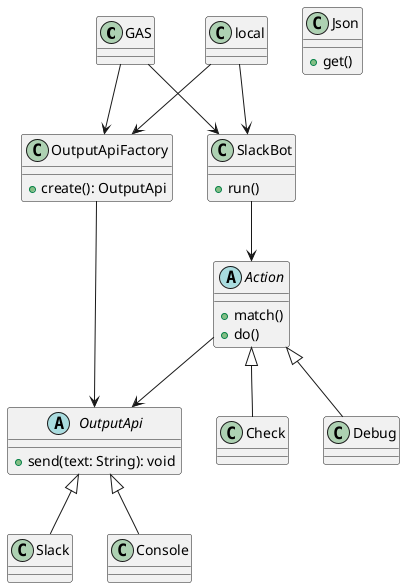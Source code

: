 @startuml class
class GAS {
}

class local {
}


class OutputApiFactory {
  + create(): OutputApi
}

abstract OutputApi {
  + send(text: String): void
}

class Slack
class Console

OutputApi <|-- Slack
OutputApi <|-- Console
OutputApiFactory --> OutputApi

class SlackBot {
  + run()
}

GAS --> SlackBot
GAS --> OutputApiFactory
local --> SlackBot
local --> OutputApiFactory
SlackBot --> Action
Action --> OutputApi

abstract Action {
  + match()
  + do()
}

Action <|-- Debug
Action <|-- Check

class Json {
  + get()
}

@enduml